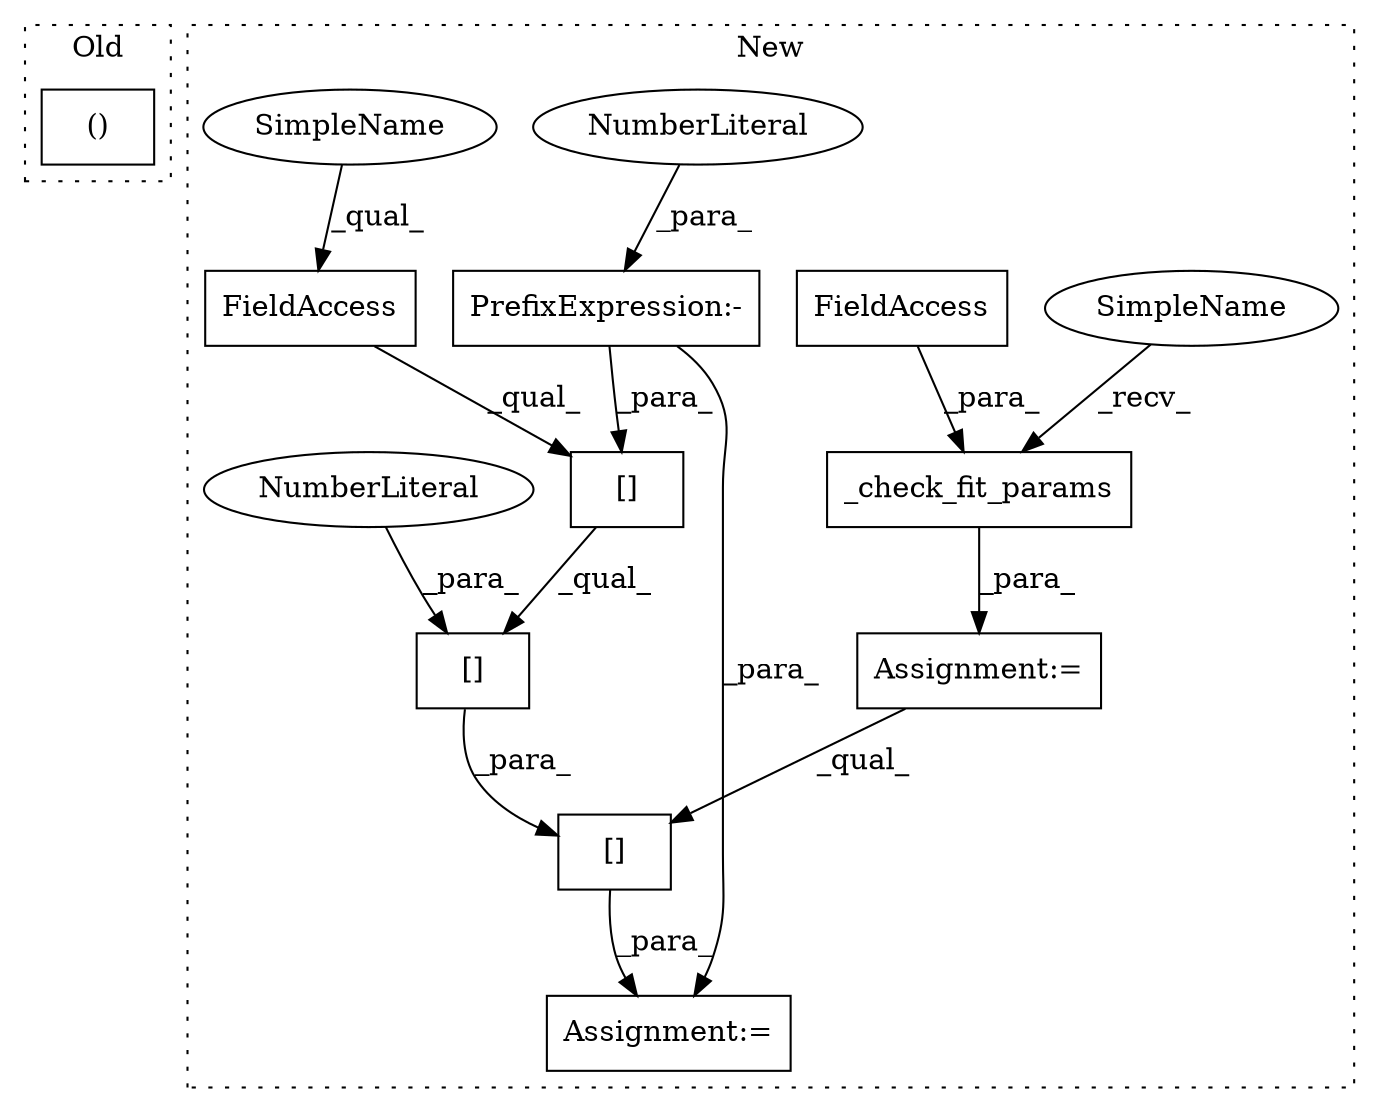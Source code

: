 digraph G {
subgraph cluster0 {
1 [label="()" a="106" s="7560" l="25" shape="box"];
label = "Old";
style="dotted";
}
subgraph cluster1 {
2 [label="_check_fit_params" a="32" s="7820,7848" l="18,1" shape="box"];
3 [label="[]" a="2" s="7916,7950" l="17,1" shape="box"];
4 [label="PrefixExpression:-" a="38" s="7944" l="1" shape="box"];
5 [label="[]" a="2" s="7933,7946" l="11,1" shape="box"];
6 [label="NumberLiteral" a="34" s="7945" l="1" shape="ellipse"];
7 [label="[]" a="2" s="7933,7949" l="15,1" shape="box"];
8 [label="NumberLiteral" a="34" s="7948" l="1" shape="ellipse"];
9 [label="FieldAccess" a="22" s="7933" l="10" shape="box"];
10 [label="Assignment:=" a="7" s="7814" l="1" shape="box"];
11 [label="FieldAccess" a="22" s="7838" l="10" shape="box"];
12 [label="Assignment:=" a="7" s="7915" l="1" shape="box"];
13 [label="SimpleName" a="42" s="7933" l="4" shape="ellipse"];
14 [label="SimpleName" a="42" s="7815" l="4" shape="ellipse"];
label = "New";
style="dotted";
}
2 -> 10 [label="_para_"];
3 -> 12 [label="_para_"];
4 -> 5 [label="_para_"];
4 -> 12 [label="_para_"];
5 -> 7 [label="_qual_"];
6 -> 4 [label="_para_"];
7 -> 3 [label="_para_"];
8 -> 7 [label="_para_"];
9 -> 5 [label="_qual_"];
10 -> 3 [label="_qual_"];
11 -> 2 [label="_para_"];
13 -> 9 [label="_qual_"];
14 -> 2 [label="_recv_"];
}